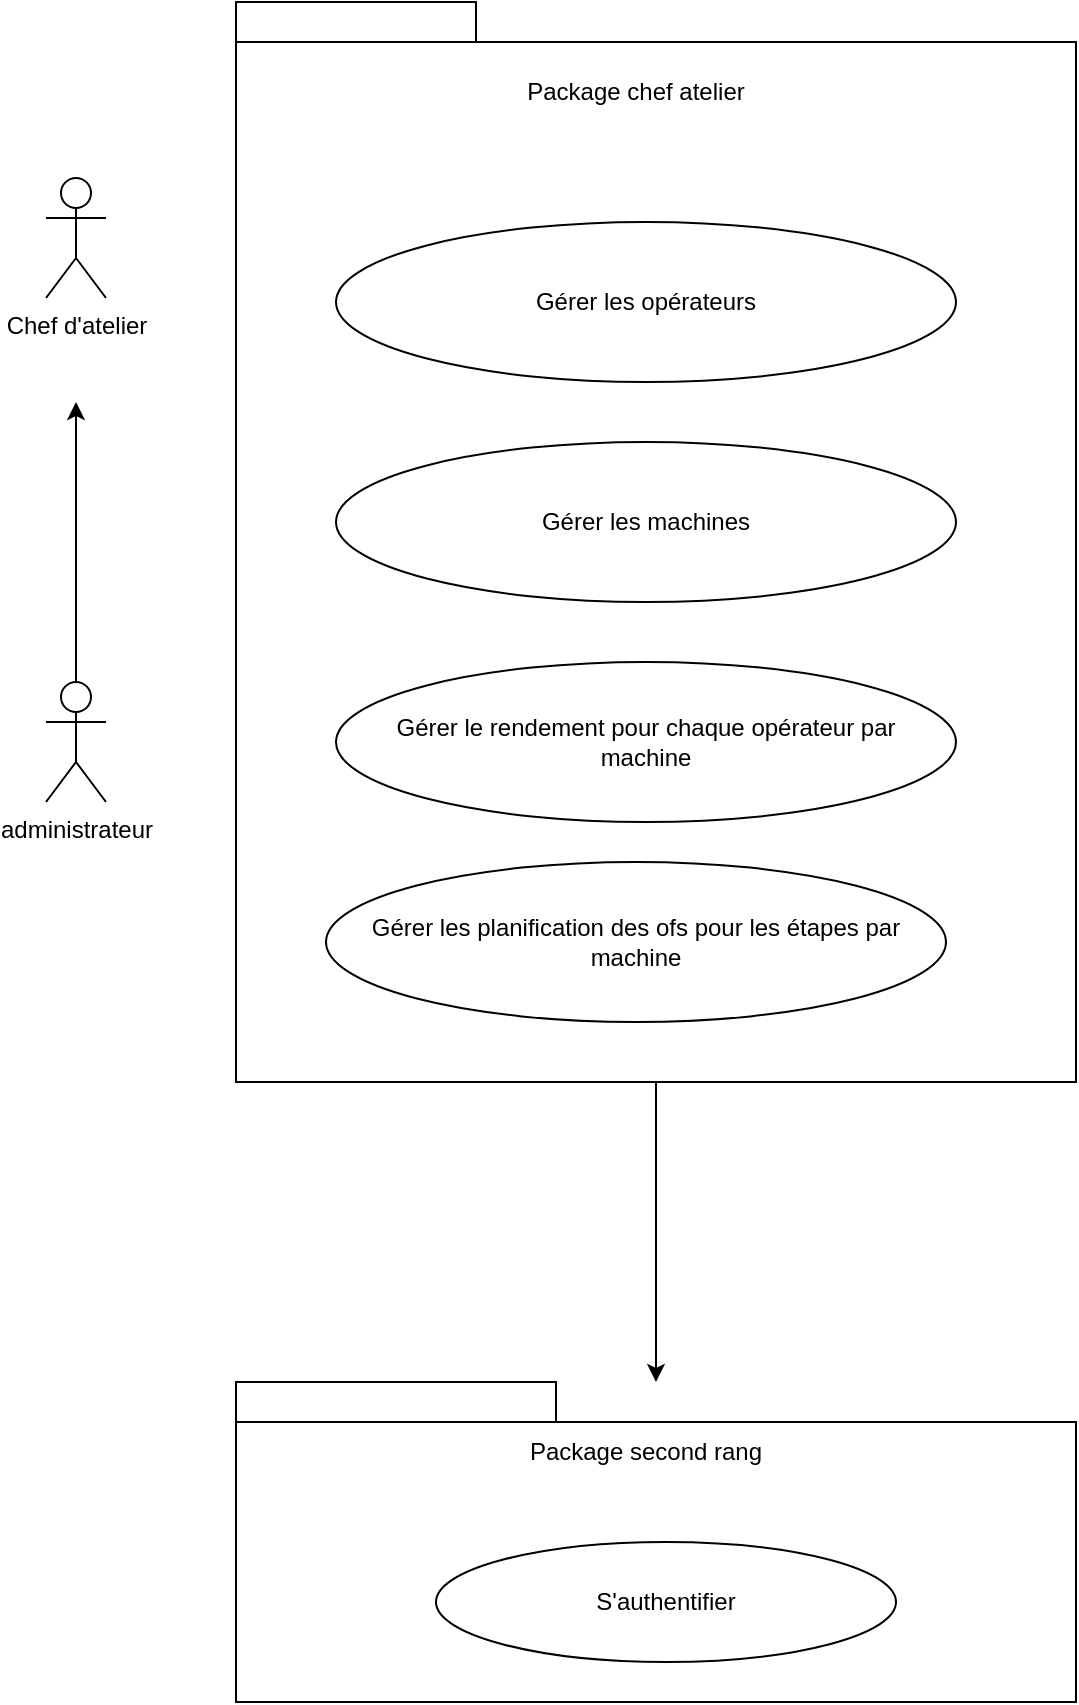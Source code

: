 <mxfile version="21.3.5" type="gitlab">
  <diagram name="Page-1" id="0fa5L70-CMnjPJAzRhD-">
    <mxGraphModel dx="1424" dy="669" grid="1" gridSize="10" guides="1" tooltips="1" connect="1" arrows="1" fold="1" page="1" pageScale="1" pageWidth="827" pageHeight="1169" math="0" shadow="0">
      <root>
        <mxCell id="0" />
        <mxCell id="1" parent="0" />
        <mxCell id="cOU9WgDjMBRvyW28e0TY-35" style="edgeStyle=orthogonalEdgeStyle;rounded=0;orthogonalLoop=1;jettySize=auto;html=1;shadow=0;" edge="1" parent="1" source="cOU9WgDjMBRvyW28e0TY-1">
          <mxGeometry relative="1" as="geometry">
            <mxPoint x="480" y="950" as="targetPoint" />
          </mxGeometry>
        </mxCell>
        <mxCell id="cOU9WgDjMBRvyW28e0TY-1" value="" style="rounded=0;whiteSpace=wrap;html=1;" vertex="1" parent="1">
          <mxGeometry x="270" y="280" width="420" height="520" as="geometry" />
        </mxCell>
        <mxCell id="cOU9WgDjMBRvyW28e0TY-2" value="Package chef atelier" style="text;html=1;strokeColor=none;fillColor=none;align=center;verticalAlign=middle;whiteSpace=wrap;rounded=0;" vertex="1" parent="1">
          <mxGeometry x="360" y="290" width="220" height="30" as="geometry" />
        </mxCell>
        <mxCell id="cOU9WgDjMBRvyW28e0TY-4" value="" style="rounded=0;whiteSpace=wrap;html=1;" vertex="1" parent="1">
          <mxGeometry x="270" y="260" width="120" height="20" as="geometry" />
        </mxCell>
        <mxCell id="cOU9WgDjMBRvyW28e0TY-9" value="Chef d&#39;atelier" style="shape=umlActor;verticalLabelPosition=bottom;verticalAlign=top;html=1;outlineConnect=0;" vertex="1" parent="1">
          <mxGeometry x="175" y="348" width="30" height="60" as="geometry" />
        </mxCell>
        <mxCell id="cOU9WgDjMBRvyW28e0TY-16" style="edgeStyle=orthogonalEdgeStyle;rounded=0;orthogonalLoop=1;jettySize=auto;html=1;" edge="1" parent="1" source="cOU9WgDjMBRvyW28e0TY-11">
          <mxGeometry relative="1" as="geometry">
            <mxPoint x="190" y="460" as="targetPoint" />
          </mxGeometry>
        </mxCell>
        <mxCell id="cOU9WgDjMBRvyW28e0TY-11" value="administrateur" style="shape=umlActor;verticalLabelPosition=bottom;verticalAlign=top;html=1;outlineConnect=0;" vertex="1" parent="1">
          <mxGeometry x="175" y="600" width="30" height="60" as="geometry" />
        </mxCell>
        <mxCell id="cOU9WgDjMBRvyW28e0TY-18" value="Gérer les opérateurs" style="ellipse;whiteSpace=wrap;html=1;" vertex="1" parent="1">
          <mxGeometry x="320" y="370" width="310" height="80" as="geometry" />
        </mxCell>
        <mxCell id="cOU9WgDjMBRvyW28e0TY-23" value="Gérer les machines" style="ellipse;whiteSpace=wrap;html=1;" vertex="1" parent="1">
          <mxGeometry x="320" y="480" width="310" height="80" as="geometry" />
        </mxCell>
        <mxCell id="cOU9WgDjMBRvyW28e0TY-24" value="Gérer le rendement pour chaque opérateur par &lt;br&gt;machine" style="ellipse;whiteSpace=wrap;html=1;" vertex="1" parent="1">
          <mxGeometry x="320" y="590" width="310" height="80" as="geometry" />
        </mxCell>
        <mxCell id="cOU9WgDjMBRvyW28e0TY-25" value="Gérer les planification des ofs pour les étapes par machine" style="ellipse;whiteSpace=wrap;html=1;" vertex="1" parent="1">
          <mxGeometry x="315" y="690" width="310" height="80" as="geometry" />
        </mxCell>
        <mxCell id="cOU9WgDjMBRvyW28e0TY-26" value="&lt;span style=&quot;white-space: pre;&quot;&gt;&#x9;&lt;/span&gt;" style="rounded=0;whiteSpace=wrap;html=1;" vertex="1" parent="1">
          <mxGeometry x="270" y="970" width="420" height="140" as="geometry" />
        </mxCell>
        <mxCell id="cOU9WgDjMBRvyW28e0TY-27" value="" style="rounded=0;whiteSpace=wrap;html=1;" vertex="1" parent="1">
          <mxGeometry x="270" y="950" width="160" height="20" as="geometry" />
        </mxCell>
        <mxCell id="cOU9WgDjMBRvyW28e0TY-28" value="Package second rang" style="text;html=1;strokeColor=none;fillColor=none;align=center;verticalAlign=middle;whiteSpace=wrap;rounded=0;" vertex="1" parent="1">
          <mxGeometry x="380" y="970" width="190" height="30" as="geometry" />
        </mxCell>
        <mxCell id="cOU9WgDjMBRvyW28e0TY-29" value="S&#39;authentifier" style="ellipse;whiteSpace=wrap;html=1;" vertex="1" parent="1">
          <mxGeometry x="370" y="1030" width="230" height="60" as="geometry" />
        </mxCell>
      </root>
    </mxGraphModel>
  </diagram>
</mxfile>

